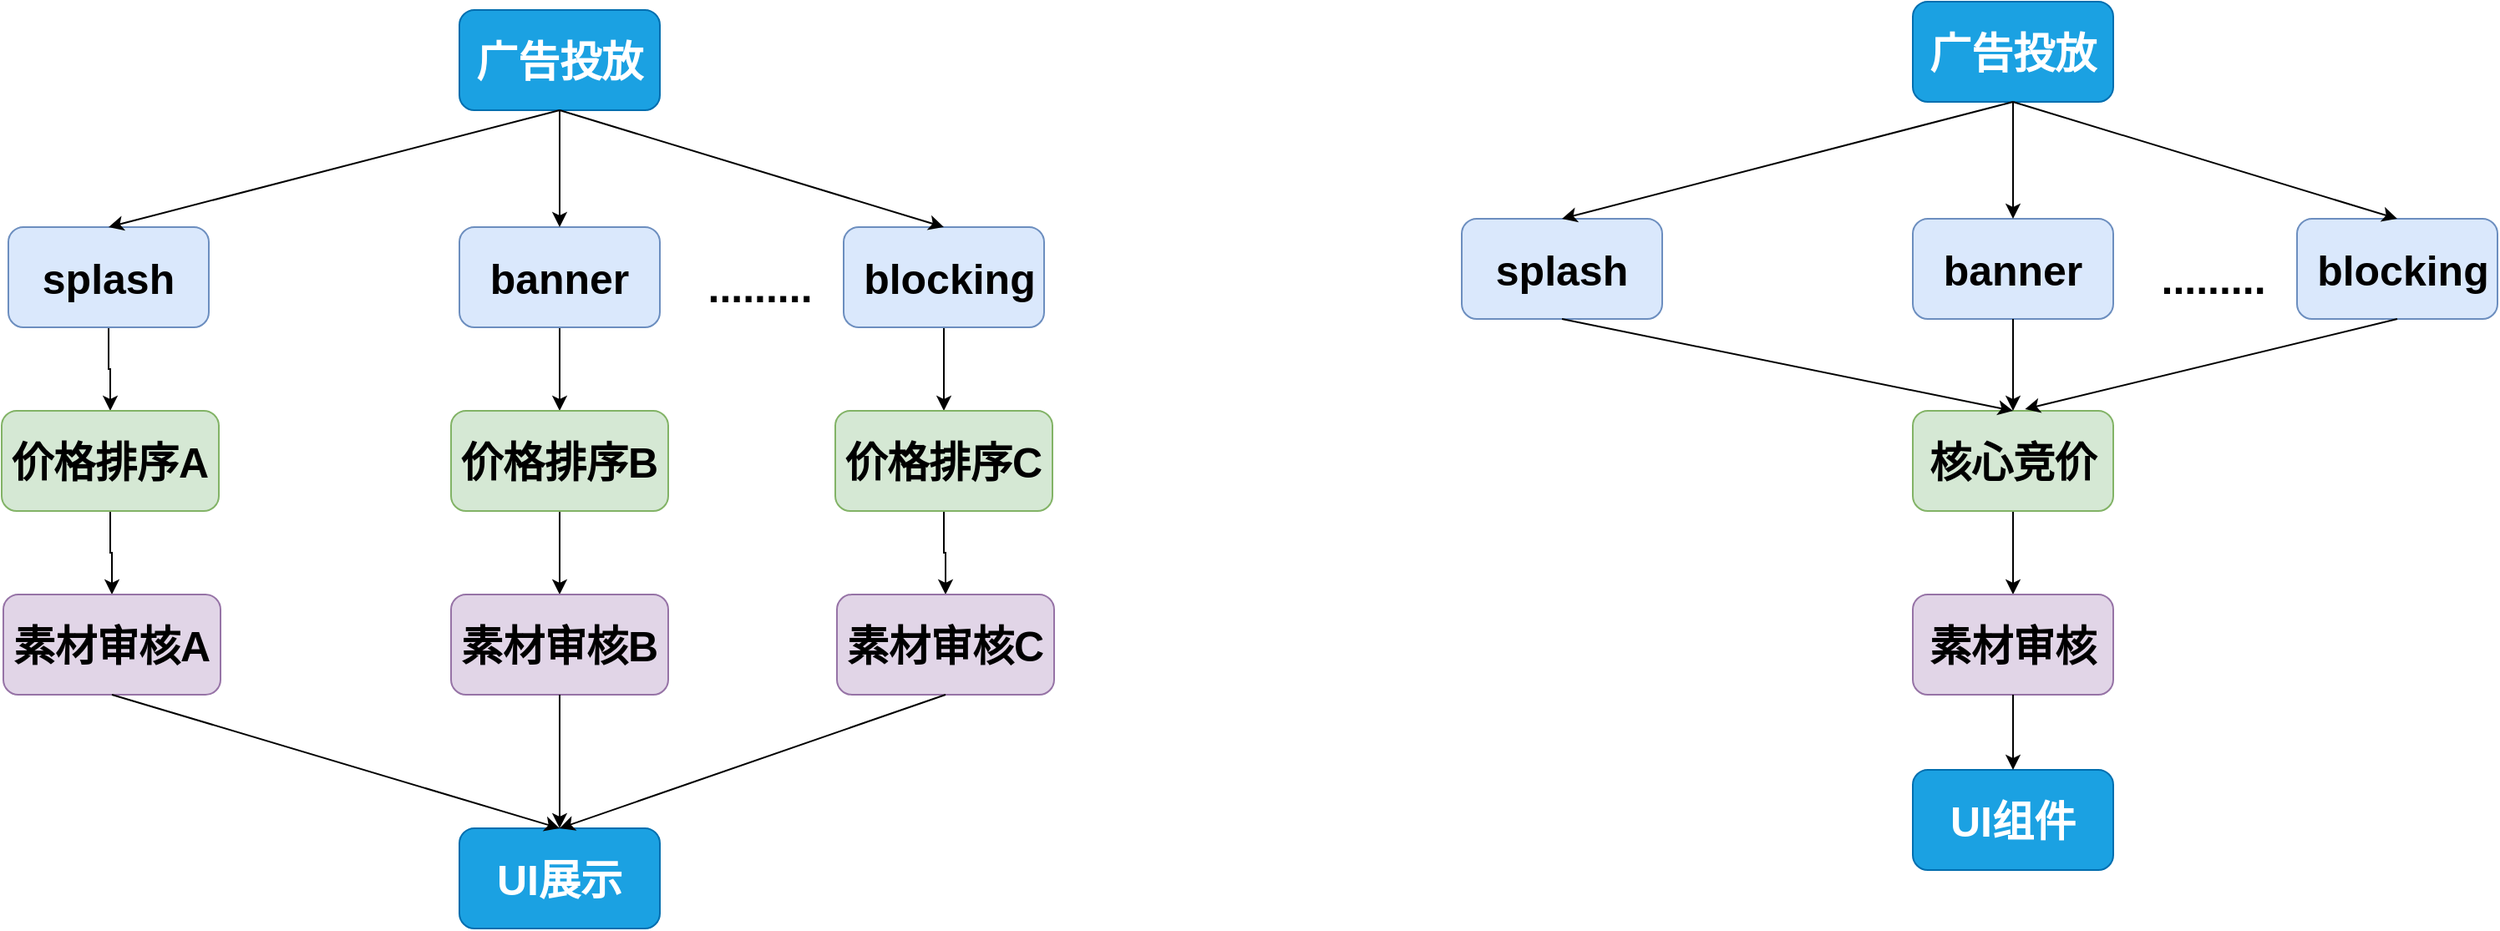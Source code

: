<mxfile version="24.8.1">
  <diagram name="第 1 页" id="rA3CSkZyIX9aaA3WpsyF">
    <mxGraphModel dx="2024" dy="1102" grid="1" gridSize="10" guides="1" tooltips="1" connect="1" arrows="1" fold="1" page="1" pageScale="1" pageWidth="827" pageHeight="1169" math="0" shadow="0">
      <root>
        <mxCell id="0" />
        <mxCell id="1" parent="0" />
        <mxCell id="4Tl61U_cerP0yscG39lJ-1" value="广告投放" style="rounded=1;whiteSpace=wrap;html=1;fillColor=#1ba1e2;fontColor=#ffffff;strokeColor=#006EAF;fontSize=25;fontStyle=1" parent="1" vertex="1">
          <mxGeometry x="340" y="100" width="120" height="60" as="geometry" />
        </mxCell>
        <mxCell id="4Tl61U_cerP0yscG39lJ-16" style="edgeStyle=orthogonalEdgeStyle;rounded=0;orthogonalLoop=1;jettySize=auto;html=1;entryX=0.5;entryY=0;entryDx=0;entryDy=0;fontSize=25;fontStyle=1" parent="1" source="4Tl61U_cerP0yscG39lJ-2" target="4Tl61U_cerP0yscG39lJ-13" edge="1">
          <mxGeometry relative="1" as="geometry" />
        </mxCell>
        <mxCell id="4Tl61U_cerP0yscG39lJ-2" value="splash" style="rounded=1;whiteSpace=wrap;html=1;fillColor=#dae8fc;strokeColor=#6c8ebf;fontSize=25;fontStyle=1" parent="1" vertex="1">
          <mxGeometry x="70" y="230" width="120" height="60" as="geometry" />
        </mxCell>
        <mxCell id="4Tl61U_cerP0yscG39lJ-17" value="" style="edgeStyle=orthogonalEdgeStyle;rounded=0;orthogonalLoop=1;jettySize=auto;html=1;fontSize=25;fontStyle=1" parent="1" source="4Tl61U_cerP0yscG39lJ-4" target="4Tl61U_cerP0yscG39lJ-14" edge="1">
          <mxGeometry relative="1" as="geometry" />
        </mxCell>
        <mxCell id="4Tl61U_cerP0yscG39lJ-4" value="banner" style="rounded=1;whiteSpace=wrap;html=1;fillColor=#dae8fc;strokeColor=#6c8ebf;fontSize=25;fontStyle=1" parent="1" vertex="1">
          <mxGeometry x="340" y="230" width="120" height="60" as="geometry" />
        </mxCell>
        <mxCell id="4Tl61U_cerP0yscG39lJ-18" value="" style="edgeStyle=orthogonalEdgeStyle;rounded=0;orthogonalLoop=1;jettySize=auto;html=1;fontSize=25;fontStyle=1" parent="1" source="4Tl61U_cerP0yscG39lJ-6" target="4Tl61U_cerP0yscG39lJ-15" edge="1">
          <mxGeometry relative="1" as="geometry" />
        </mxCell>
        <mxCell id="4Tl61U_cerP0yscG39lJ-6" value="&amp;nbsp;blocking" style="rounded=1;whiteSpace=wrap;html=1;fillColor=#dae8fc;strokeColor=#6c8ebf;fontSize=25;fontStyle=1" parent="1" vertex="1">
          <mxGeometry x="570" y="230" width="120" height="60" as="geometry" />
        </mxCell>
        <mxCell id="4Tl61U_cerP0yscG39lJ-9" value="" style="endArrow=classic;html=1;rounded=0;exitX=0.5;exitY=1;exitDx=0;exitDy=0;entryX=0.5;entryY=0;entryDx=0;entryDy=0;fontSize=25;fontStyle=1" parent="1" source="4Tl61U_cerP0yscG39lJ-1" target="4Tl61U_cerP0yscG39lJ-2" edge="1">
          <mxGeometry width="50" height="50" relative="1" as="geometry">
            <mxPoint x="260" y="400" as="sourcePoint" />
            <mxPoint x="310" y="350" as="targetPoint" />
          </mxGeometry>
        </mxCell>
        <mxCell id="4Tl61U_cerP0yscG39lJ-10" value="" style="endArrow=classic;html=1;rounded=0;exitX=0.5;exitY=1;exitDx=0;exitDy=0;fontSize=25;fontStyle=1" parent="1" source="4Tl61U_cerP0yscG39lJ-1" target="4Tl61U_cerP0yscG39lJ-4" edge="1">
          <mxGeometry width="50" height="50" relative="1" as="geometry">
            <mxPoint x="270" y="430" as="sourcePoint" />
            <mxPoint x="320" y="380" as="targetPoint" />
          </mxGeometry>
        </mxCell>
        <mxCell id="4Tl61U_cerP0yscG39lJ-11" value="" style="endArrow=classic;html=1;rounded=0;entryX=0.5;entryY=0;entryDx=0;entryDy=0;exitX=0.5;exitY=1;exitDx=0;exitDy=0;fontSize=25;fontStyle=1" parent="1" source="4Tl61U_cerP0yscG39lJ-1" target="4Tl61U_cerP0yscG39lJ-6" edge="1">
          <mxGeometry width="50" height="50" relative="1" as="geometry">
            <mxPoint x="250" y="460" as="sourcePoint" />
            <mxPoint x="300" y="410" as="targetPoint" />
          </mxGeometry>
        </mxCell>
        <mxCell id="4Tl61U_cerP0yscG39lJ-12" value="&lt;font style=&quot;font-size: 25px;&quot;&gt;.........&lt;/font&gt;" style="text;html=1;align=center;verticalAlign=middle;whiteSpace=wrap;rounded=0;fontSize=25;fontStyle=1" parent="1" vertex="1">
          <mxGeometry x="490" y="250" width="60" height="30" as="geometry" />
        </mxCell>
        <mxCell id="4Tl61U_cerP0yscG39lJ-22" value="" style="edgeStyle=orthogonalEdgeStyle;rounded=0;orthogonalLoop=1;jettySize=auto;html=1;fontSize=25;fontStyle=1" parent="1" source="4Tl61U_cerP0yscG39lJ-13" target="4Tl61U_cerP0yscG39lJ-19" edge="1">
          <mxGeometry relative="1" as="geometry" />
        </mxCell>
        <mxCell id="4Tl61U_cerP0yscG39lJ-13" value="价格排序A" style="rounded=1;whiteSpace=wrap;html=1;fillColor=#d5e8d4;strokeColor=#82b366;fontSize=25;fontStyle=1" parent="1" vertex="1">
          <mxGeometry x="66" y="340" width="130" height="60" as="geometry" />
        </mxCell>
        <mxCell id="4Tl61U_cerP0yscG39lJ-23" value="" style="edgeStyle=orthogonalEdgeStyle;rounded=0;orthogonalLoop=1;jettySize=auto;html=1;fontSize=25;fontStyle=1" parent="1" source="4Tl61U_cerP0yscG39lJ-14" target="4Tl61U_cerP0yscG39lJ-20" edge="1">
          <mxGeometry relative="1" as="geometry" />
        </mxCell>
        <mxCell id="4Tl61U_cerP0yscG39lJ-14" value="价格排序B" style="rounded=1;whiteSpace=wrap;html=1;fillColor=#d5e8d4;strokeColor=#82b366;fontSize=25;fontStyle=1" parent="1" vertex="1">
          <mxGeometry x="335" y="340" width="130" height="60" as="geometry" />
        </mxCell>
        <mxCell id="4Tl61U_cerP0yscG39lJ-24" value="" style="edgeStyle=orthogonalEdgeStyle;rounded=0;orthogonalLoop=1;jettySize=auto;html=1;fontSize=25;fontStyle=1" parent="1" source="4Tl61U_cerP0yscG39lJ-15" target="4Tl61U_cerP0yscG39lJ-21" edge="1">
          <mxGeometry relative="1" as="geometry" />
        </mxCell>
        <mxCell id="4Tl61U_cerP0yscG39lJ-15" value="价格排序C" style="rounded=1;whiteSpace=wrap;html=1;fillColor=#d5e8d4;strokeColor=#82b366;fontSize=25;fontStyle=1" parent="1" vertex="1">
          <mxGeometry x="565" y="340" width="130" height="60" as="geometry" />
        </mxCell>
        <mxCell id="4Tl61U_cerP0yscG39lJ-19" value="素材审核A" style="rounded=1;whiteSpace=wrap;html=1;fillColor=#e1d5e7;strokeColor=#9673a6;fontSize=25;fontStyle=1" parent="1" vertex="1">
          <mxGeometry x="67" y="450" width="130" height="60" as="geometry" />
        </mxCell>
        <mxCell id="4Tl61U_cerP0yscG39lJ-20" value="素材审核B" style="rounded=1;whiteSpace=wrap;html=1;fillColor=#e1d5e7;strokeColor=#9673a6;fontSize=25;fontStyle=1" parent="1" vertex="1">
          <mxGeometry x="335" y="450" width="130" height="60" as="geometry" />
        </mxCell>
        <mxCell id="4Tl61U_cerP0yscG39lJ-21" value="素材审核C" style="rounded=1;whiteSpace=wrap;html=1;fillColor=#e1d5e7;strokeColor=#9673a6;fontSize=25;fontStyle=1" parent="1" vertex="1">
          <mxGeometry x="566" y="450" width="130" height="60" as="geometry" />
        </mxCell>
        <mxCell id="4Tl61U_cerP0yscG39lJ-25" value="UI展示" style="rounded=1;whiteSpace=wrap;html=1;fillColor=#1ba1e2;strokeColor=#006EAF;fontColor=#ffffff;fontSize=25;fontStyle=1" parent="1" vertex="1">
          <mxGeometry x="340" y="590" width="120" height="60" as="geometry" />
        </mxCell>
        <mxCell id="4Tl61U_cerP0yscG39lJ-26" value="" style="endArrow=classic;html=1;rounded=0;exitX=0.5;exitY=1;exitDx=0;exitDy=0;entryX=0.5;entryY=0;entryDx=0;entryDy=0;fontSize=25;fontStyle=1" parent="1" source="4Tl61U_cerP0yscG39lJ-19" target="4Tl61U_cerP0yscG39lJ-25" edge="1">
          <mxGeometry width="50" height="50" relative="1" as="geometry">
            <mxPoint x="170" y="660" as="sourcePoint" />
            <mxPoint x="220" y="610" as="targetPoint" />
          </mxGeometry>
        </mxCell>
        <mxCell id="4Tl61U_cerP0yscG39lJ-27" value="" style="endArrow=classic;html=1;rounded=0;exitX=0.5;exitY=1;exitDx=0;exitDy=0;entryX=0.5;entryY=0;entryDx=0;entryDy=0;fontSize=25;fontStyle=1" parent="1" source="4Tl61U_cerP0yscG39lJ-20" target="4Tl61U_cerP0yscG39lJ-25" edge="1">
          <mxGeometry width="50" height="50" relative="1" as="geometry">
            <mxPoint x="180" y="670" as="sourcePoint" />
            <mxPoint x="230" y="620" as="targetPoint" />
          </mxGeometry>
        </mxCell>
        <mxCell id="4Tl61U_cerP0yscG39lJ-28" value="" style="endArrow=classic;html=1;rounded=0;exitX=0.5;exitY=1;exitDx=0;exitDy=0;entryX=0.5;entryY=0;entryDx=0;entryDy=0;fontSize=25;fontStyle=1" parent="1" source="4Tl61U_cerP0yscG39lJ-21" target="4Tl61U_cerP0yscG39lJ-25" edge="1">
          <mxGeometry width="50" height="50" relative="1" as="geometry">
            <mxPoint x="590" y="650" as="sourcePoint" />
            <mxPoint x="640" y="600" as="targetPoint" />
          </mxGeometry>
        </mxCell>
        <mxCell id="4Tl61U_cerP0yscG39lJ-29" value="广告投放" style="rounded=1;whiteSpace=wrap;html=1;fillColor=#1ba1e2;fontColor=#ffffff;strokeColor=#006EAF;fontSize=25;fontStyle=1" parent="1" vertex="1">
          <mxGeometry x="1210" y="95" width="120" height="60" as="geometry" />
        </mxCell>
        <mxCell id="4Tl61U_cerP0yscG39lJ-31" value="splash" style="rounded=1;whiteSpace=wrap;html=1;fillColor=#dae8fc;strokeColor=#6c8ebf;fontSize=25;fontStyle=1" parent="1" vertex="1">
          <mxGeometry x="940" y="225" width="120" height="60" as="geometry" />
        </mxCell>
        <mxCell id="4Tl61U_cerP0yscG39lJ-33" value="banner" style="rounded=1;whiteSpace=wrap;html=1;fillColor=#dae8fc;strokeColor=#6c8ebf;fontSize=25;fontStyle=1" parent="1" vertex="1">
          <mxGeometry x="1210" y="225" width="120" height="60" as="geometry" />
        </mxCell>
        <mxCell id="4Tl61U_cerP0yscG39lJ-35" value="&amp;nbsp;blocking" style="rounded=1;whiteSpace=wrap;html=1;fillColor=#dae8fc;strokeColor=#6c8ebf;fontSize=25;fontStyle=1" parent="1" vertex="1">
          <mxGeometry x="1440" y="225" width="120" height="60" as="geometry" />
        </mxCell>
        <mxCell id="4Tl61U_cerP0yscG39lJ-36" value="" style="endArrow=classic;html=1;rounded=0;exitX=0.5;exitY=1;exitDx=0;exitDy=0;entryX=0.5;entryY=0;entryDx=0;entryDy=0;fontSize=25;fontStyle=1" parent="1" source="4Tl61U_cerP0yscG39lJ-29" target="4Tl61U_cerP0yscG39lJ-31" edge="1">
          <mxGeometry width="50" height="50" relative="1" as="geometry">
            <mxPoint x="1130" y="395" as="sourcePoint" />
            <mxPoint x="1180" y="345" as="targetPoint" />
          </mxGeometry>
        </mxCell>
        <mxCell id="4Tl61U_cerP0yscG39lJ-37" value="" style="endArrow=classic;html=1;rounded=0;exitX=0.5;exitY=1;exitDx=0;exitDy=0;fontSize=25;fontStyle=1" parent="1" source="4Tl61U_cerP0yscG39lJ-29" target="4Tl61U_cerP0yscG39lJ-33" edge="1">
          <mxGeometry width="50" height="50" relative="1" as="geometry">
            <mxPoint x="1140" y="425" as="sourcePoint" />
            <mxPoint x="1190" y="375" as="targetPoint" />
          </mxGeometry>
        </mxCell>
        <mxCell id="4Tl61U_cerP0yscG39lJ-38" value="" style="endArrow=classic;html=1;rounded=0;entryX=0.5;entryY=0;entryDx=0;entryDy=0;exitX=0.5;exitY=1;exitDx=0;exitDy=0;fontSize=25;fontStyle=1" parent="1" source="4Tl61U_cerP0yscG39lJ-29" target="4Tl61U_cerP0yscG39lJ-35" edge="1">
          <mxGeometry width="50" height="50" relative="1" as="geometry">
            <mxPoint x="1120" y="455" as="sourcePoint" />
            <mxPoint x="1170" y="405" as="targetPoint" />
          </mxGeometry>
        </mxCell>
        <mxCell id="4Tl61U_cerP0yscG39lJ-39" value="&lt;font style=&quot;font-size: 25px;&quot;&gt;.........&lt;/font&gt;" style="text;html=1;align=center;verticalAlign=middle;whiteSpace=wrap;rounded=0;fontSize=25;fontStyle=1" parent="1" vertex="1">
          <mxGeometry x="1360" y="245" width="60" height="30" as="geometry" />
        </mxCell>
        <mxCell id="4Tl61U_cerP0yscG39lJ-42" value="" style="edgeStyle=orthogonalEdgeStyle;rounded=0;orthogonalLoop=1;jettySize=auto;html=1;fontSize=25;fontStyle=1" parent="1" source="4Tl61U_cerP0yscG39lJ-43" target="4Tl61U_cerP0yscG39lJ-47" edge="1">
          <mxGeometry relative="1" as="geometry" />
        </mxCell>
        <mxCell id="4Tl61U_cerP0yscG39lJ-43" value="核心竞价" style="rounded=1;whiteSpace=wrap;html=1;fillColor=#d5e8d4;strokeColor=#82b366;fontSize=25;fontStyle=1" parent="1" vertex="1">
          <mxGeometry x="1210" y="340" width="120" height="60" as="geometry" />
        </mxCell>
        <mxCell id="4Tl61U_cerP0yscG39lJ-47" value="素材审核" style="rounded=1;whiteSpace=wrap;html=1;fillColor=#e1d5e7;strokeColor=#9673a6;fontSize=25;fontStyle=1" parent="1" vertex="1">
          <mxGeometry x="1210" y="450" width="120" height="60" as="geometry" />
        </mxCell>
        <mxCell id="4Tl61U_cerP0yscG39lJ-49" value="UI组件" style="rounded=1;whiteSpace=wrap;html=1;fillColor=#1ba1e2;strokeColor=#006EAF;fontColor=#ffffff;fontSize=25;fontStyle=1" parent="1" vertex="1">
          <mxGeometry x="1210" y="555" width="120" height="60" as="geometry" />
        </mxCell>
        <mxCell id="4Tl61U_cerP0yscG39lJ-51" value="" style="endArrow=classic;html=1;rounded=0;exitX=0.5;exitY=1;exitDx=0;exitDy=0;entryX=0.5;entryY=0;entryDx=0;entryDy=0;fontSize=25;fontStyle=1" parent="1" source="4Tl61U_cerP0yscG39lJ-47" target="4Tl61U_cerP0yscG39lJ-49" edge="1">
          <mxGeometry width="50" height="50" relative="1" as="geometry">
            <mxPoint x="1050" y="665" as="sourcePoint" />
            <mxPoint x="1100" y="615" as="targetPoint" />
          </mxGeometry>
        </mxCell>
        <mxCell id="4Tl61U_cerP0yscG39lJ-53" value="" style="endArrow=classic;html=1;rounded=0;exitX=0.5;exitY=1;exitDx=0;exitDy=0;fontSize=25;fontStyle=1" parent="1" source="4Tl61U_cerP0yscG39lJ-31" edge="1">
          <mxGeometry width="50" height="50" relative="1" as="geometry">
            <mxPoint x="1090" y="370" as="sourcePoint" />
            <mxPoint x="1270" y="340" as="targetPoint" />
          </mxGeometry>
        </mxCell>
        <mxCell id="4Tl61U_cerP0yscG39lJ-54" value="" style="endArrow=classic;html=1;rounded=0;exitX=0.5;exitY=1;exitDx=0;exitDy=0;entryX=0.5;entryY=0;entryDx=0;entryDy=0;fontSize=25;fontStyle=1" parent="1" source="4Tl61U_cerP0yscG39lJ-33" target="4Tl61U_cerP0yscG39lJ-43" edge="1">
          <mxGeometry width="50" height="50" relative="1" as="geometry">
            <mxPoint x="1090" y="410" as="sourcePoint" />
            <mxPoint x="1270" y="350" as="targetPoint" />
          </mxGeometry>
        </mxCell>
        <mxCell id="4Tl61U_cerP0yscG39lJ-55" value="" style="endArrow=classic;html=1;rounded=0;exitX=0.5;exitY=1;exitDx=0;exitDy=0;entryX=0.56;entryY=-0.017;entryDx=0;entryDy=0;entryPerimeter=0;fontSize=25;fontStyle=1" parent="1" source="4Tl61U_cerP0yscG39lJ-35" target="4Tl61U_cerP0yscG39lJ-43" edge="1">
          <mxGeometry width="50" height="50" relative="1" as="geometry">
            <mxPoint x="1360" y="395" as="sourcePoint" />
            <mxPoint x="1410" y="345" as="targetPoint" />
          </mxGeometry>
        </mxCell>
      </root>
    </mxGraphModel>
  </diagram>
</mxfile>
